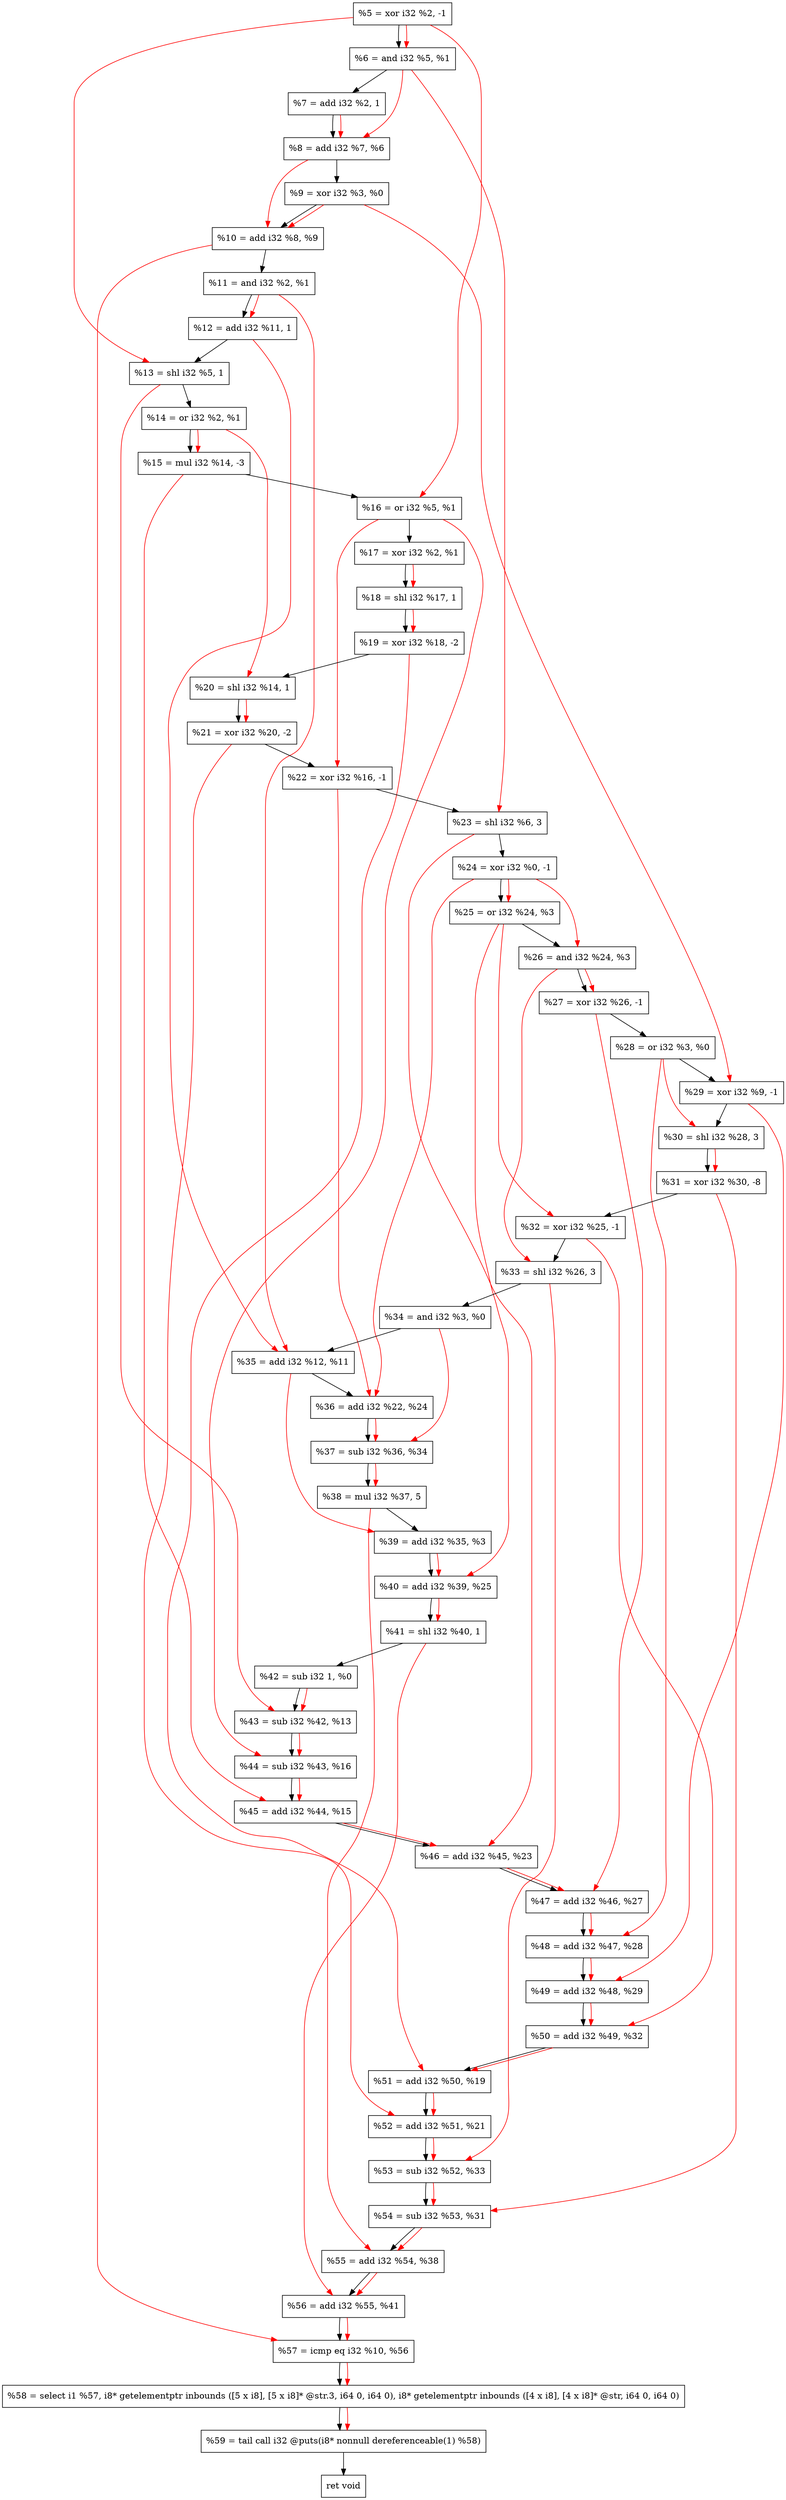digraph "DFG for'crackme' function" {
	Node0x1f86de0[shape=record, label="  %5 = xor i32 %2, -1"];
	Node0x1f86e50[shape=record, label="  %6 = and i32 %5, %1"];
	Node0x1f86ef0[shape=record, label="  %7 = add i32 %2, 1"];
	Node0x1f86f60[shape=record, label="  %8 = add i32 %7, %6"];
	Node0x1f86fd0[shape=record, label="  %9 = xor i32 %3, %0"];
	Node0x1f87040[shape=record, label="  %10 = add i32 %8, %9"];
	Node0x1f870b0[shape=record, label="  %11 = and i32 %2, %1"];
	Node0x1f87120[shape=record, label="  %12 = add i32 %11, 1"];
	Node0x1f87190[shape=record, label="  %13 = shl i32 %5, 1"];
	Node0x1f87200[shape=record, label="  %14 = or i32 %2, %1"];
	Node0x1f872a0[shape=record, label="  %15 = mul i32 %14, -3"];
	Node0x1f87310[shape=record, label="  %16 = or i32 %5, %1"];
	Node0x1f87380[shape=record, label="  %17 = xor i32 %2, %1"];
	Node0x1f873f0[shape=record, label="  %18 = shl i32 %17, 1"];
	Node0x1f87490[shape=record, label="  %19 = xor i32 %18, -2"];
	Node0x1f87500[shape=record, label="  %20 = shl i32 %14, 1"];
	Node0x1f87570[shape=record, label="  %21 = xor i32 %20, -2"];
	Node0x1f875e0[shape=record, label="  %22 = xor i32 %16, -1"];
	Node0x1f87680[shape=record, label="  %23 = shl i32 %6, 3"];
	Node0x1f876f0[shape=record, label="  %24 = xor i32 %0, -1"];
	Node0x1f87760[shape=record, label="  %25 = or i32 %24, %3"];
	Node0x1f877d0[shape=record, label="  %26 = and i32 %24, %3"];
	Node0x1f87840[shape=record, label="  %27 = xor i32 %26, -1"];
	Node0x1f878b0[shape=record, label="  %28 = or i32 %3, %0"];
	Node0x1f87920[shape=record, label="  %29 = xor i32 %9, -1"];
	Node0x1f87990[shape=record, label="  %30 = shl i32 %28, 3"];
	Node0x1f87a30[shape=record, label="  %31 = xor i32 %30, -8"];
	Node0x1f87aa0[shape=record, label="  %32 = xor i32 %25, -1"];
	Node0x1f87d20[shape=record, label="  %33 = shl i32 %26, 3"];
	Node0x1f87d90[shape=record, label="  %34 = and i32 %3, %0"];
	Node0x1f87e00[shape=record, label="  %35 = add i32 %12, %11"];
	Node0x1f87e70[shape=record, label="  %36 = add i32 %22, %24"];
	Node0x1f87ee0[shape=record, label="  %37 = sub i32 %36, %34"];
	Node0x1f87f80[shape=record, label="  %38 = mul i32 %37, 5"];
	Node0x1f87ff0[shape=record, label="  %39 = add i32 %35, %3"];
	Node0x1f88060[shape=record, label="  %40 = add i32 %39, %25"];
	Node0x1f880d0[shape=record, label="  %41 = shl i32 %40, 1"];
	Node0x1f88140[shape=record, label="  %42 = sub i32 1, %0"];
	Node0x1f881b0[shape=record, label="  %43 = sub i32 %42, %13"];
	Node0x1f88220[shape=record, label="  %44 = sub i32 %43, %16"];
	Node0x1f88290[shape=record, label="  %45 = add i32 %44, %15"];
	Node0x1f88300[shape=record, label="  %46 = add i32 %45, %23"];
	Node0x1f88370[shape=record, label="  %47 = add i32 %46, %27"];
	Node0x1f883e0[shape=record, label="  %48 = add i32 %47, %28"];
	Node0x1f88450[shape=record, label="  %49 = add i32 %48, %29"];
	Node0x1f884c0[shape=record, label="  %50 = add i32 %49, %32"];
	Node0x1f88530[shape=record, label="  %51 = add i32 %50, %19"];
	Node0x1f885a0[shape=record, label="  %52 = add i32 %51, %21"];
	Node0x1f88610[shape=record, label="  %53 = sub i32 %52, %33"];
	Node0x1f88680[shape=record, label="  %54 = sub i32 %53, %31"];
	Node0x1f886f0[shape=record, label="  %55 = add i32 %54, %38"];
	Node0x1f88760[shape=record, label="  %56 = add i32 %55, %41"];
	Node0x1f887d0[shape=record, label="  %57 = icmp eq i32 %10, %56"];
	Node0x1f27268[shape=record, label="  %58 = select i1 %57, i8* getelementptr inbounds ([5 x i8], [5 x i8]* @str.3, i64 0, i64 0), i8* getelementptr inbounds ([4 x i8], [4 x i8]* @str, i64 0, i64 0)"];
	Node0x1f88c70[shape=record, label="  %59 = tail call i32 @puts(i8* nonnull dereferenceable(1) %58)"];
	Node0x1f88cc0[shape=record, label="  ret void"];
	Node0x1f86de0 -> Node0x1f86e50;
	Node0x1f86e50 -> Node0x1f86ef0;
	Node0x1f86ef0 -> Node0x1f86f60;
	Node0x1f86f60 -> Node0x1f86fd0;
	Node0x1f86fd0 -> Node0x1f87040;
	Node0x1f87040 -> Node0x1f870b0;
	Node0x1f870b0 -> Node0x1f87120;
	Node0x1f87120 -> Node0x1f87190;
	Node0x1f87190 -> Node0x1f87200;
	Node0x1f87200 -> Node0x1f872a0;
	Node0x1f872a0 -> Node0x1f87310;
	Node0x1f87310 -> Node0x1f87380;
	Node0x1f87380 -> Node0x1f873f0;
	Node0x1f873f0 -> Node0x1f87490;
	Node0x1f87490 -> Node0x1f87500;
	Node0x1f87500 -> Node0x1f87570;
	Node0x1f87570 -> Node0x1f875e0;
	Node0x1f875e0 -> Node0x1f87680;
	Node0x1f87680 -> Node0x1f876f0;
	Node0x1f876f0 -> Node0x1f87760;
	Node0x1f87760 -> Node0x1f877d0;
	Node0x1f877d0 -> Node0x1f87840;
	Node0x1f87840 -> Node0x1f878b0;
	Node0x1f878b0 -> Node0x1f87920;
	Node0x1f87920 -> Node0x1f87990;
	Node0x1f87990 -> Node0x1f87a30;
	Node0x1f87a30 -> Node0x1f87aa0;
	Node0x1f87aa0 -> Node0x1f87d20;
	Node0x1f87d20 -> Node0x1f87d90;
	Node0x1f87d90 -> Node0x1f87e00;
	Node0x1f87e00 -> Node0x1f87e70;
	Node0x1f87e70 -> Node0x1f87ee0;
	Node0x1f87ee0 -> Node0x1f87f80;
	Node0x1f87f80 -> Node0x1f87ff0;
	Node0x1f87ff0 -> Node0x1f88060;
	Node0x1f88060 -> Node0x1f880d0;
	Node0x1f880d0 -> Node0x1f88140;
	Node0x1f88140 -> Node0x1f881b0;
	Node0x1f881b0 -> Node0x1f88220;
	Node0x1f88220 -> Node0x1f88290;
	Node0x1f88290 -> Node0x1f88300;
	Node0x1f88300 -> Node0x1f88370;
	Node0x1f88370 -> Node0x1f883e0;
	Node0x1f883e0 -> Node0x1f88450;
	Node0x1f88450 -> Node0x1f884c0;
	Node0x1f884c0 -> Node0x1f88530;
	Node0x1f88530 -> Node0x1f885a0;
	Node0x1f885a0 -> Node0x1f88610;
	Node0x1f88610 -> Node0x1f88680;
	Node0x1f88680 -> Node0x1f886f0;
	Node0x1f886f0 -> Node0x1f88760;
	Node0x1f88760 -> Node0x1f887d0;
	Node0x1f887d0 -> Node0x1f27268;
	Node0x1f27268 -> Node0x1f88c70;
	Node0x1f88c70 -> Node0x1f88cc0;
edge [color=red]
	Node0x1f86de0 -> Node0x1f86e50;
	Node0x1f86ef0 -> Node0x1f86f60;
	Node0x1f86e50 -> Node0x1f86f60;
	Node0x1f86f60 -> Node0x1f87040;
	Node0x1f86fd0 -> Node0x1f87040;
	Node0x1f870b0 -> Node0x1f87120;
	Node0x1f86de0 -> Node0x1f87190;
	Node0x1f87200 -> Node0x1f872a0;
	Node0x1f86de0 -> Node0x1f87310;
	Node0x1f87380 -> Node0x1f873f0;
	Node0x1f873f0 -> Node0x1f87490;
	Node0x1f87200 -> Node0x1f87500;
	Node0x1f87500 -> Node0x1f87570;
	Node0x1f87310 -> Node0x1f875e0;
	Node0x1f86e50 -> Node0x1f87680;
	Node0x1f876f0 -> Node0x1f87760;
	Node0x1f876f0 -> Node0x1f877d0;
	Node0x1f877d0 -> Node0x1f87840;
	Node0x1f86fd0 -> Node0x1f87920;
	Node0x1f878b0 -> Node0x1f87990;
	Node0x1f87990 -> Node0x1f87a30;
	Node0x1f87760 -> Node0x1f87aa0;
	Node0x1f877d0 -> Node0x1f87d20;
	Node0x1f87120 -> Node0x1f87e00;
	Node0x1f870b0 -> Node0x1f87e00;
	Node0x1f875e0 -> Node0x1f87e70;
	Node0x1f876f0 -> Node0x1f87e70;
	Node0x1f87e70 -> Node0x1f87ee0;
	Node0x1f87d90 -> Node0x1f87ee0;
	Node0x1f87ee0 -> Node0x1f87f80;
	Node0x1f87e00 -> Node0x1f87ff0;
	Node0x1f87ff0 -> Node0x1f88060;
	Node0x1f87760 -> Node0x1f88060;
	Node0x1f88060 -> Node0x1f880d0;
	Node0x1f88140 -> Node0x1f881b0;
	Node0x1f87190 -> Node0x1f881b0;
	Node0x1f881b0 -> Node0x1f88220;
	Node0x1f87310 -> Node0x1f88220;
	Node0x1f88220 -> Node0x1f88290;
	Node0x1f872a0 -> Node0x1f88290;
	Node0x1f88290 -> Node0x1f88300;
	Node0x1f87680 -> Node0x1f88300;
	Node0x1f88300 -> Node0x1f88370;
	Node0x1f87840 -> Node0x1f88370;
	Node0x1f88370 -> Node0x1f883e0;
	Node0x1f878b0 -> Node0x1f883e0;
	Node0x1f883e0 -> Node0x1f88450;
	Node0x1f87920 -> Node0x1f88450;
	Node0x1f88450 -> Node0x1f884c0;
	Node0x1f87aa0 -> Node0x1f884c0;
	Node0x1f884c0 -> Node0x1f88530;
	Node0x1f87490 -> Node0x1f88530;
	Node0x1f88530 -> Node0x1f885a0;
	Node0x1f87570 -> Node0x1f885a0;
	Node0x1f885a0 -> Node0x1f88610;
	Node0x1f87d20 -> Node0x1f88610;
	Node0x1f88610 -> Node0x1f88680;
	Node0x1f87a30 -> Node0x1f88680;
	Node0x1f88680 -> Node0x1f886f0;
	Node0x1f87f80 -> Node0x1f886f0;
	Node0x1f886f0 -> Node0x1f88760;
	Node0x1f880d0 -> Node0x1f88760;
	Node0x1f87040 -> Node0x1f887d0;
	Node0x1f88760 -> Node0x1f887d0;
	Node0x1f887d0 -> Node0x1f27268;
	Node0x1f27268 -> Node0x1f88c70;
}
